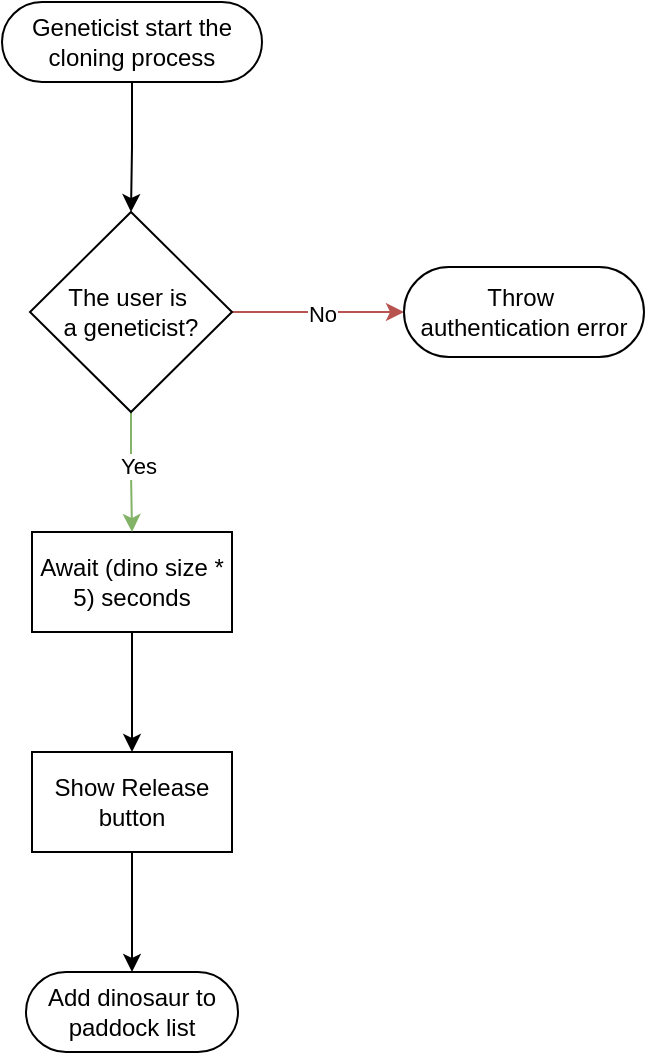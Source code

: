 <mxfile version="28.0.7">
  <diagram name="Página-1" id="TMDoCD8hCcpHIJEySzZF">
    <mxGraphModel dx="872" dy="487" grid="1" gridSize="10" guides="1" tooltips="1" connect="1" arrows="1" fold="1" page="1" pageScale="1" pageWidth="827" pageHeight="1169" math="0" shadow="0">
      <root>
        <mxCell id="0" />
        <mxCell id="1" parent="0" />
        <mxCell id="UQOomTZAaCyZAPaUyG3R-51" style="edgeStyle=orthogonalEdgeStyle;rounded=0;orthogonalLoop=1;jettySize=auto;html=1;" edge="1" parent="1" source="UQOomTZAaCyZAPaUyG3R-37" target="UQOomTZAaCyZAPaUyG3R-49">
          <mxGeometry relative="1" as="geometry" />
        </mxCell>
        <mxCell id="UQOomTZAaCyZAPaUyG3R-37" value="Geneticist start the cloning process" style="html=1;dashed=0;whiteSpace=wrap;shape=mxgraph.dfd.start" vertex="1" parent="1">
          <mxGeometry x="349" y="60" width="130" height="40" as="geometry" />
        </mxCell>
        <mxCell id="UQOomTZAaCyZAPaUyG3R-41" style="edgeStyle=orthogonalEdgeStyle;rounded=0;orthogonalLoop=1;jettySize=auto;html=1;" edge="1" parent="1" source="UQOomTZAaCyZAPaUyG3R-38" target="UQOomTZAaCyZAPaUyG3R-40">
          <mxGeometry relative="1" as="geometry" />
        </mxCell>
        <mxCell id="UQOomTZAaCyZAPaUyG3R-38" value="Await (dino size * 5) seconds" style="html=1;dashed=0;whiteSpace=wrap;" vertex="1" parent="1">
          <mxGeometry x="364" y="325" width="100" height="50" as="geometry" />
        </mxCell>
        <mxCell id="UQOomTZAaCyZAPaUyG3R-44" style="edgeStyle=orthogonalEdgeStyle;rounded=0;orthogonalLoop=1;jettySize=auto;html=1;" edge="1" parent="1" source="UQOomTZAaCyZAPaUyG3R-40" target="UQOomTZAaCyZAPaUyG3R-47">
          <mxGeometry relative="1" as="geometry">
            <mxPoint x="414" y="565" as="targetPoint" />
          </mxGeometry>
        </mxCell>
        <mxCell id="UQOomTZAaCyZAPaUyG3R-40" value="Show Release button" style="html=1;dashed=0;whiteSpace=wrap;" vertex="1" parent="1">
          <mxGeometry x="364" y="435" width="100" height="50" as="geometry" />
        </mxCell>
        <mxCell id="UQOomTZAaCyZAPaUyG3R-46" style="edgeStyle=orthogonalEdgeStyle;rounded=0;orthogonalLoop=1;jettySize=auto;html=1;entryX=0.5;entryY=0.5;entryDx=0;entryDy=-15;entryPerimeter=0;" edge="1" parent="1" source="UQOomTZAaCyZAPaUyG3R-43">
          <mxGeometry relative="1" as="geometry">
            <mxPoint x="414" y="530" as="targetPoint" />
          </mxGeometry>
        </mxCell>
        <mxCell id="UQOomTZAaCyZAPaUyG3R-47" value="Add dinosaur to paddock list" style="html=1;dashed=0;whiteSpace=wrap;shape=mxgraph.dfd.start" vertex="1" parent="1">
          <mxGeometry x="361" y="545" width="106" height="40" as="geometry" />
        </mxCell>
        <mxCell id="UQOomTZAaCyZAPaUyG3R-52" style="edgeStyle=orthogonalEdgeStyle;rounded=0;orthogonalLoop=1;jettySize=auto;html=1;fillColor=#d5e8d4;strokeColor=#82b366;" edge="1" parent="1" source="UQOomTZAaCyZAPaUyG3R-49" target="UQOomTZAaCyZAPaUyG3R-38">
          <mxGeometry relative="1" as="geometry" />
        </mxCell>
        <mxCell id="UQOomTZAaCyZAPaUyG3R-56" value="Yes" style="edgeLabel;html=1;align=center;verticalAlign=middle;resizable=0;points=[];" vertex="1" connectable="0" parent="UQOomTZAaCyZAPaUyG3R-52">
          <mxGeometry x="-0.107" y="3" relative="1" as="geometry">
            <mxPoint as="offset" />
          </mxGeometry>
        </mxCell>
        <mxCell id="UQOomTZAaCyZAPaUyG3R-54" style="edgeStyle=orthogonalEdgeStyle;rounded=0;orthogonalLoop=1;jettySize=auto;html=1;fillColor=#f8cecc;strokeColor=#b85450;" edge="1" parent="1" source="UQOomTZAaCyZAPaUyG3R-49" target="UQOomTZAaCyZAPaUyG3R-53">
          <mxGeometry relative="1" as="geometry" />
        </mxCell>
        <mxCell id="UQOomTZAaCyZAPaUyG3R-55" value="No" style="edgeLabel;html=1;align=center;verticalAlign=middle;resizable=0;points=[];" vertex="1" connectable="0" parent="UQOomTZAaCyZAPaUyG3R-54">
          <mxGeometry x="0.046" y="-1" relative="1" as="geometry">
            <mxPoint as="offset" />
          </mxGeometry>
        </mxCell>
        <mxCell id="UQOomTZAaCyZAPaUyG3R-49" value="&lt;div&gt;The user is&amp;nbsp;&lt;/div&gt;&lt;div&gt;a geneticist?&lt;/div&gt;" style="shape=rhombus;html=1;dashed=0;whiteSpace=wrap;perimeter=rhombusPerimeter;" vertex="1" parent="1">
          <mxGeometry x="363" y="165" width="101" height="100" as="geometry" />
        </mxCell>
        <mxCell id="UQOomTZAaCyZAPaUyG3R-53" value="&lt;div&gt;Throw&amp;nbsp;&lt;/div&gt;&lt;div&gt;authentication error&lt;/div&gt;" style="html=1;dashed=0;whiteSpace=wrap;shape=mxgraph.dfd.start" vertex="1" parent="1">
          <mxGeometry x="550" y="192.5" width="120" height="45" as="geometry" />
        </mxCell>
      </root>
    </mxGraphModel>
  </diagram>
</mxfile>
